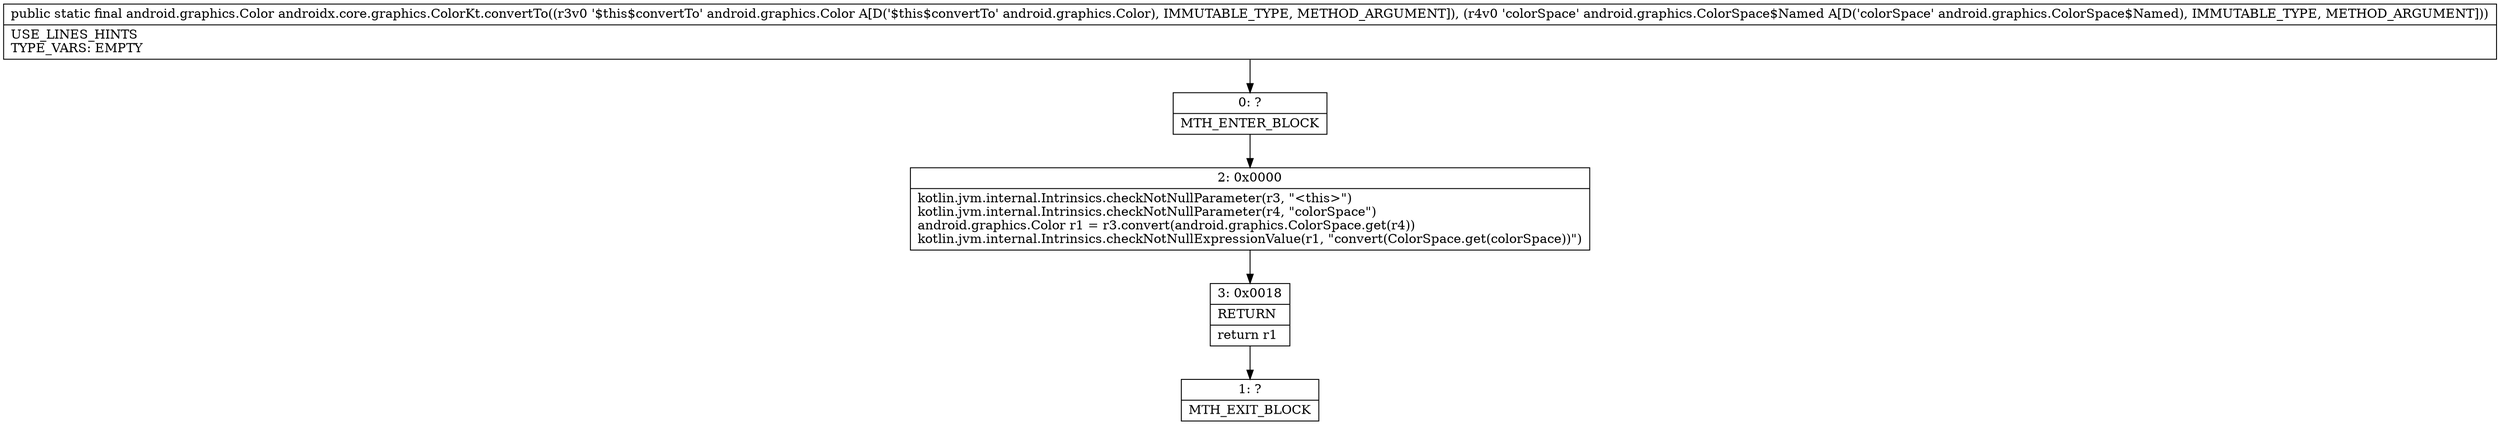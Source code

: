 digraph "CFG forandroidx.core.graphics.ColorKt.convertTo(Landroid\/graphics\/Color;Landroid\/graphics\/ColorSpace$Named;)Landroid\/graphics\/Color;" {
Node_0 [shape=record,label="{0\:\ ?|MTH_ENTER_BLOCK\l}"];
Node_2 [shape=record,label="{2\:\ 0x0000|kotlin.jvm.internal.Intrinsics.checkNotNullParameter(r3, \"\<this\>\")\lkotlin.jvm.internal.Intrinsics.checkNotNullParameter(r4, \"colorSpace\")\landroid.graphics.Color r1 = r3.convert(android.graphics.ColorSpace.get(r4))\lkotlin.jvm.internal.Intrinsics.checkNotNullExpressionValue(r1, \"convert(ColorSpace.get(colorSpace))\")\l}"];
Node_3 [shape=record,label="{3\:\ 0x0018|RETURN\l|return r1\l}"];
Node_1 [shape=record,label="{1\:\ ?|MTH_EXIT_BLOCK\l}"];
MethodNode[shape=record,label="{public static final android.graphics.Color androidx.core.graphics.ColorKt.convertTo((r3v0 '$this$convertTo' android.graphics.Color A[D('$this$convertTo' android.graphics.Color), IMMUTABLE_TYPE, METHOD_ARGUMENT]), (r4v0 'colorSpace' android.graphics.ColorSpace$Named A[D('colorSpace' android.graphics.ColorSpace$Named), IMMUTABLE_TYPE, METHOD_ARGUMENT]))  | USE_LINES_HINTS\lTYPE_VARS: EMPTY\l}"];
MethodNode -> Node_0;Node_0 -> Node_2;
Node_2 -> Node_3;
Node_3 -> Node_1;
}


